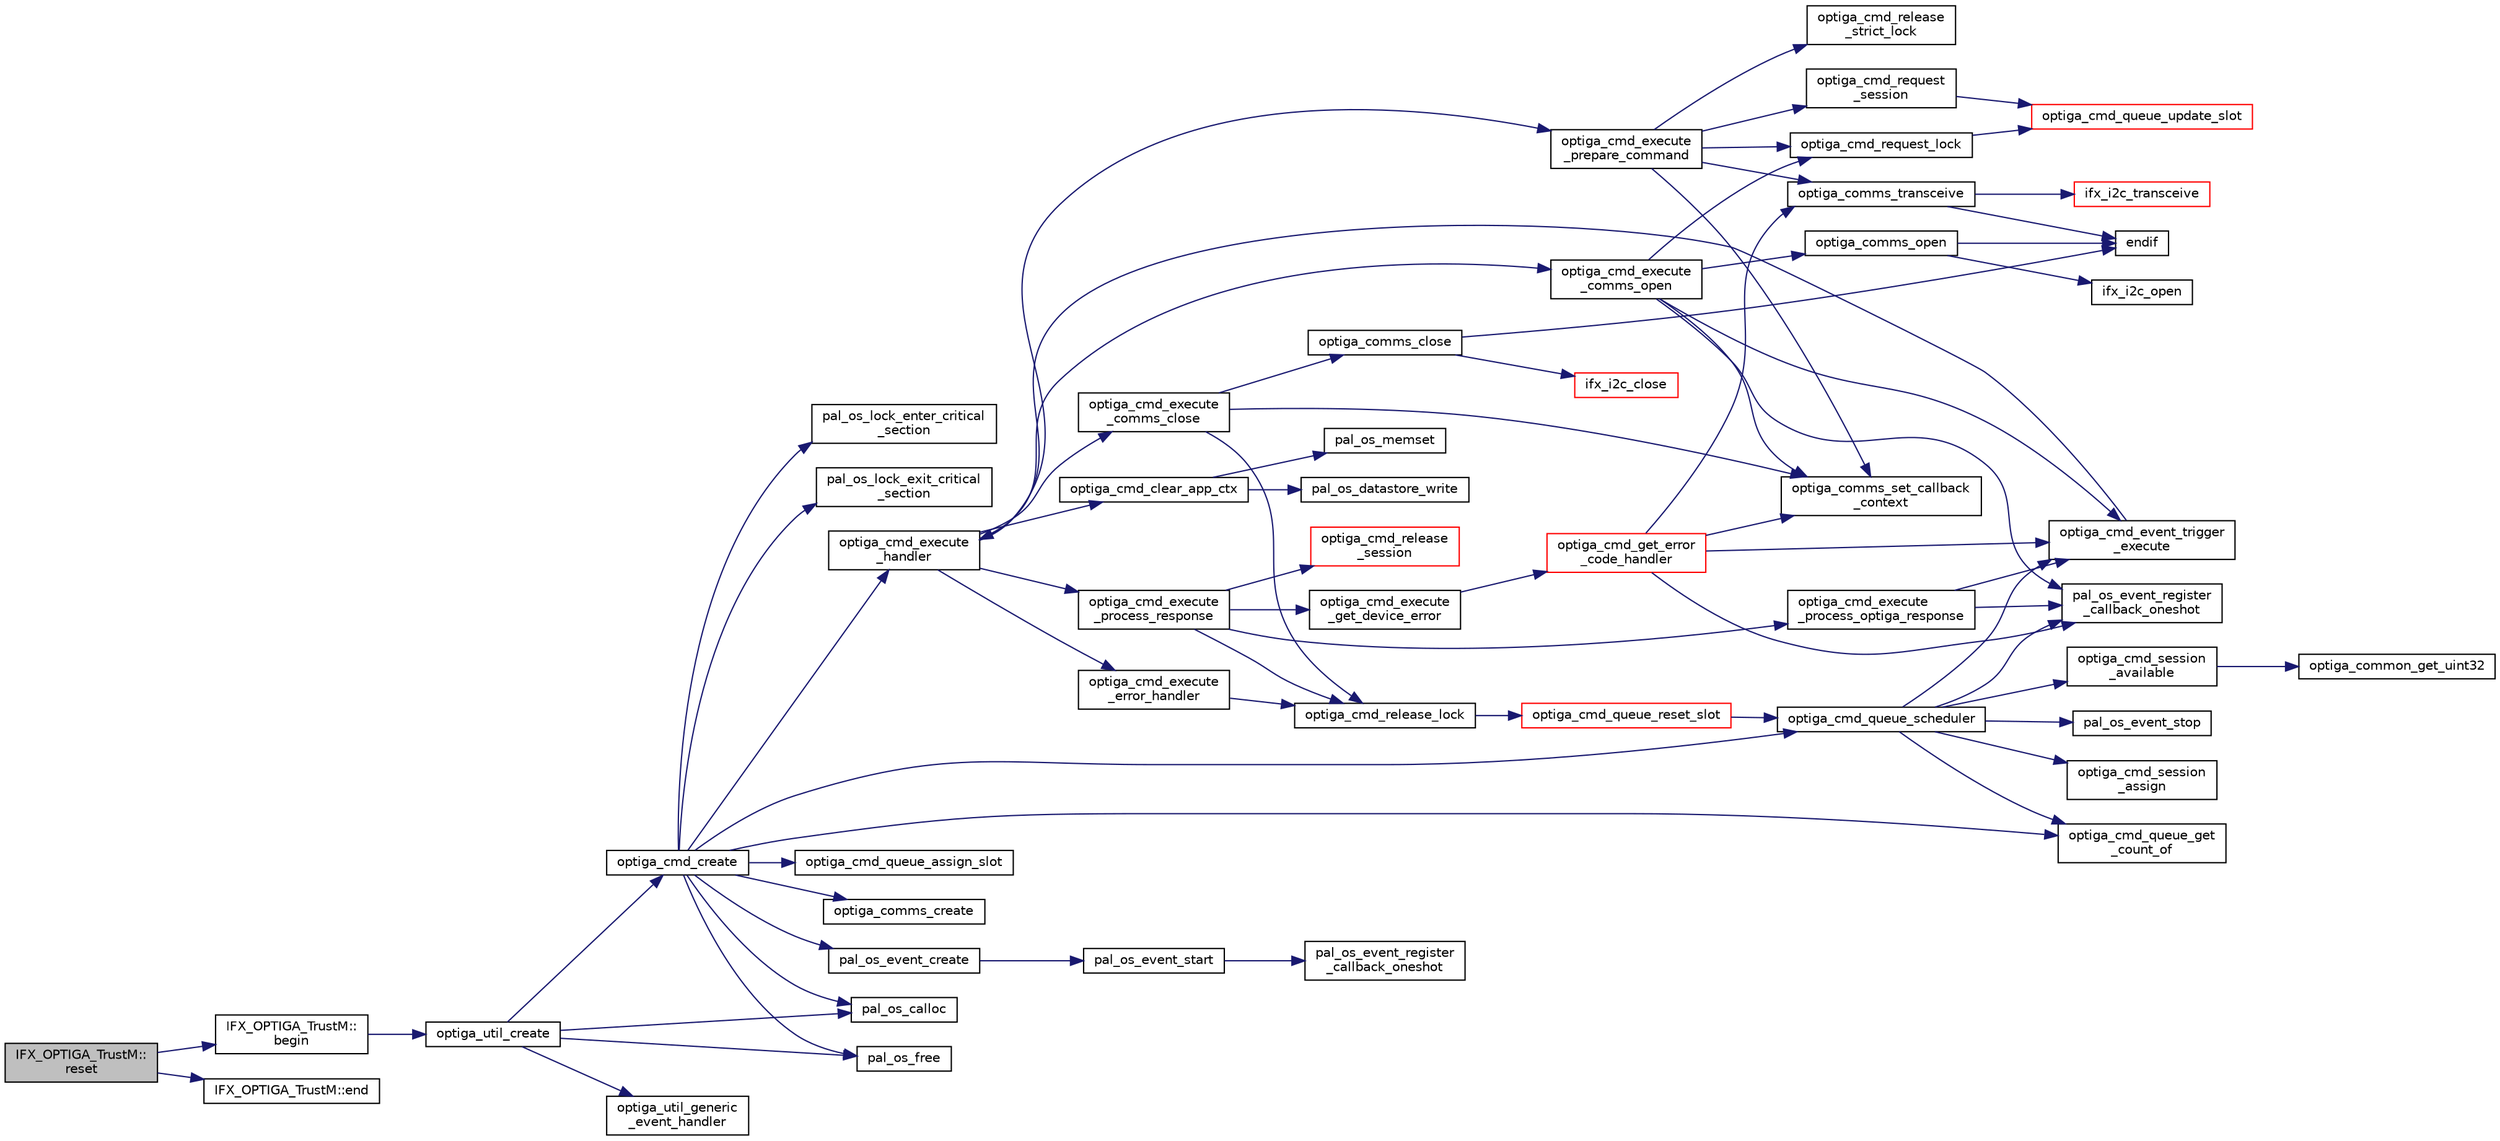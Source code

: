 digraph "IFX_OPTIGA_TrustM::reset"
{
 // LATEX_PDF_SIZE
  edge [fontname="Helvetica",fontsize="10",labelfontname="Helvetica",labelfontsize="10"];
  node [fontname="Helvetica",fontsize="10",shape=record];
  rankdir="LR";
  Node1 [label="IFX_OPTIGA_TrustM::\lreset",height=0.2,width=0.4,color="black", fillcolor="grey75", style="filled", fontcolor="black",tooltip=" "];
  Node1 -> Node2 [color="midnightblue",fontsize="10",style="solid",fontname="Helvetica"];
  Node2 [label="IFX_OPTIGA_TrustM::\lbegin",height=0.2,width=0.4,color="black", fillcolor="white", style="filled",URL="$df/d1c/class_i_f_x___o_p_t_i_g_a___trust_m.html#a30ff3648a12e8edec0b4e6ec21569f4e",tooltip=" "];
  Node2 -> Node3 [color="midnightblue",fontsize="10",style="solid",fontname="Helvetica"];
  Node3 [label="optiga_util_create",height=0.2,width=0.4,color="black", fillcolor="white", style="filled",URL="$d8/dc7/optiga__util_8c.html#a60acdabe4dc8df4eefae0ce76ab7c67a",tooltip="Create an instance of optiga_util_t."];
  Node3 -> Node4 [color="midnightblue",fontsize="10",style="solid",fontname="Helvetica"];
  Node4 [label="optiga_cmd_create",height=0.2,width=0.4,color="black", fillcolor="white", style="filled",URL="$db/dd5/optiga__cmd_8c.html#ad9b403557e63e9dd45553dadfc53a3f9",tooltip="Creates an instance of optiga_cmd_t."];
  Node4 -> Node5 [color="midnightblue",fontsize="10",style="solid",fontname="Helvetica"];
  Node5 [label="optiga_cmd_execute\l_handler",height=0.2,width=0.4,color="black", fillcolor="white", style="filled",URL="$db/dd5/optiga__cmd_8c.html#a59e94e718d9dcda78c222cb69d0c259e",tooltip=" "];
  Node5 -> Node6 [color="midnightblue",fontsize="10",style="solid",fontname="Helvetica"];
  Node6 [label="optiga_cmd_clear_app_ctx",height=0.2,width=0.4,color="black", fillcolor="white", style="filled",URL="$db/dd5/optiga__cmd_8c.html#a5e99bc3c747c8b6294cc50daa8d7b6d8",tooltip=" "];
  Node6 -> Node7 [color="midnightblue",fontsize="10",style="solid",fontname="Helvetica"];
  Node7 [label="pal_os_datastore_write",height=0.2,width=0.4,color="black", fillcolor="white", style="filled",URL="$d1/d1b/pal__os__datastore_8h.html#a214588f1e3ed0af418fd0fef9dc5ef47",tooltip="Writes data to the specified location for a given datastore_id."];
  Node6 -> Node8 [color="midnightblue",fontsize="10",style="solid",fontname="Helvetica"];
  Node8 [label="pal_os_memset",height=0.2,width=0.4,color="black", fillcolor="white", style="filled",URL="$d0/d52/pal__os__memory_8h.html#a5c844a129a0cac70e56000451fa6e7e5",tooltip="Sets the buffer with the given value."];
  Node5 -> Node9 [color="midnightblue",fontsize="10",style="solid",fontname="Helvetica"];
  Node9 [label="optiga_cmd_execute\l_comms_close",height=0.2,width=0.4,color="black", fillcolor="white", style="filled",URL="$db/dd5/optiga__cmd_8c.html#ad9ad2c13110880672cb6aab45b2ab44a",tooltip=" "];
  Node9 -> Node10 [color="midnightblue",fontsize="10",style="solid",fontname="Helvetica"];
  Node10 [label="optiga_cmd_release_lock",height=0.2,width=0.4,color="black", fillcolor="white", style="filled",URL="$db/dd5/optiga__cmd_8c.html#afc23fdafd7900a8ac9f268682086c1ff",tooltip="Releases the OPTIGA cmd lock."];
  Node10 -> Node11 [color="midnightblue",fontsize="10",style="solid",fontname="Helvetica"];
  Node11 [label="optiga_cmd_queue_reset_slot",height=0.2,width=0.4,color="red", fillcolor="white", style="filled",URL="$db/dd5/optiga__cmd_8c.html#a4a1673b6cc81426b34fedd90f5ff8cc6",tooltip=" "];
  Node11 -> Node12 [color="midnightblue",fontsize="10",style="solid",fontname="Helvetica"];
  Node12 [label="optiga_cmd_queue_scheduler",height=0.2,width=0.4,color="black", fillcolor="white", style="filled",URL="$db/dd5/optiga__cmd_8c.html#aa56ff42e570374be3dd2d7999d5727b5",tooltip=" "];
  Node12 -> Node13 [color="midnightblue",fontsize="10",style="solid",fontname="Helvetica"];
  Node13 [label="optiga_cmd_event_trigger\l_execute",height=0.2,width=0.4,color="black", fillcolor="white", style="filled",URL="$db/dd5/optiga__cmd_8c.html#af46a691fca3d4af3df6af3cc25e28dc2",tooltip=" "];
  Node13 -> Node5 [color="midnightblue",fontsize="10",style="solid",fontname="Helvetica"];
  Node12 -> Node14 [color="midnightblue",fontsize="10",style="solid",fontname="Helvetica"];
  Node14 [label="optiga_cmd_queue_get\l_count_of",height=0.2,width=0.4,color="black", fillcolor="white", style="filled",URL="$db/dd5/optiga__cmd_8c.html#ac9cd0a3af0dc03fe57e54a10a0127cb5",tooltip=" "];
  Node12 -> Node15 [color="midnightblue",fontsize="10",style="solid",fontname="Helvetica"];
  Node15 [label="optiga_cmd_session\l_assign",height=0.2,width=0.4,color="black", fillcolor="white", style="filled",URL="$db/dd5/optiga__cmd_8c.html#a2a34259eec328e75a3079228310a6a3a",tooltip=" "];
  Node12 -> Node16 [color="midnightblue",fontsize="10",style="solid",fontname="Helvetica"];
  Node16 [label="optiga_cmd_session\l_available",height=0.2,width=0.4,color="black", fillcolor="white", style="filled",URL="$db/dd5/optiga__cmd_8c.html#aff788322d193fca65f8017ee00b1c0f7",tooltip=" "];
  Node16 -> Node17 [color="midnightblue",fontsize="10",style="solid",fontname="Helvetica"];
  Node17 [label="optiga_common_get_uint32",height=0.2,width=0.4,color="black", fillcolor="white", style="filled",URL="$d3/dc7/optiga__lib__common_8c.html#a224004b9095b93830b73d1a953541030",tooltip="Prepares uint32 [Big endian] type value from the buffer and store."];
  Node12 -> Node18 [color="midnightblue",fontsize="10",style="solid",fontname="Helvetica"];
  Node18 [label="pal_os_event_register\l_callback_oneshot",height=0.2,width=0.4,color="black", fillcolor="white", style="filled",URL="$de/d5e/pal__os__event_8h.html#ae19d426d427610ee4451d6a180f6c1a6",tooltip="Callback registration function to trigger once when timer expires."];
  Node12 -> Node19 [color="midnightblue",fontsize="10",style="solid",fontname="Helvetica"];
  Node19 [label="pal_os_event_stop",height=0.2,width=0.4,color="black", fillcolor="white", style="filled",URL="$de/d5e/pal__os__event_8h.html#a88a29f874121f2813af9be6431b9a70d",tooltip="Stops an os event."];
  Node9 -> Node22 [color="midnightblue",fontsize="10",style="solid",fontname="Helvetica"];
  Node22 [label="optiga_comms_close",height=0.2,width=0.4,color="black", fillcolor="white", style="filled",URL="$dc/d8e/optiga__comms_8h.html#a5ce322d268514da8e1960bbaf99df994",tooltip="Closes the communication channel with OPTIGA."];
  Node22 -> Node23 [color="midnightblue",fontsize="10",style="solid",fontname="Helvetica"];
  Node23 [label="endif",height=0.2,width=0.4,color="black", fillcolor="white", style="filled",URL="$dd/d68/_c_make_lists_8txt.html#a6a936336f6a8d0214665125a465f5ca3",tooltip=" "];
  Node22 -> Node24 [color="midnightblue",fontsize="10",style="solid",fontname="Helvetica"];
  Node24 [label="ifx_i2c_close",height=0.2,width=0.4,color="red", fillcolor="white", style="filled",URL="$de/db2/ifx__i2c_8c.html#af7f75cb230c5aaedcbfa2f33b38e16b2",tooltip="Closes the IFX I2C protocol stack for a given context."];
  Node9 -> Node28 [color="midnightblue",fontsize="10",style="solid",fontname="Helvetica"];
  Node28 [label="optiga_comms_set_callback\l_context",height=0.2,width=0.4,color="black", fillcolor="white", style="filled",URL="$dc/d8e/optiga__comms_8h.html#aeb73e725151006ee548230ff2d401d9e",tooltip="Sets the callers context to OPTIGA comms instance."];
  Node5 -> Node29 [color="midnightblue",fontsize="10",style="solid",fontname="Helvetica"];
  Node29 [label="optiga_cmd_execute\l_comms_open",height=0.2,width=0.4,color="black", fillcolor="white", style="filled",URL="$db/dd5/optiga__cmd_8c.html#ae3a4a7b20a55d7b67415a3d711664ce9",tooltip=" "];
  Node29 -> Node13 [color="midnightblue",fontsize="10",style="solid",fontname="Helvetica"];
  Node29 -> Node30 [color="midnightblue",fontsize="10",style="solid",fontname="Helvetica"];
  Node30 [label="optiga_cmd_request_lock",height=0.2,width=0.4,color="black", fillcolor="white", style="filled",URL="$db/dd5/optiga__cmd_8c.html#ac35757eba8466eb1396b30ba1eee9b70",tooltip=" "];
  Node30 -> Node31 [color="midnightblue",fontsize="10",style="solid",fontname="Helvetica"];
  Node31 [label="optiga_cmd_queue_update_slot",height=0.2,width=0.4,color="red", fillcolor="white", style="filled",URL="$db/dd5/optiga__cmd_8c.html#ab8ab7c8dd1ffcb0b11d5db4b0be11274",tooltip=" "];
  Node29 -> Node33 [color="midnightblue",fontsize="10",style="solid",fontname="Helvetica"];
  Node33 [label="optiga_comms_open",height=0.2,width=0.4,color="black", fillcolor="white", style="filled",URL="$dc/d8e/optiga__comms_8h.html#a25381850ca6a6e94fefa550c66bfeb35",tooltip="Opens the communication channel with OPTIGA."];
  Node33 -> Node23 [color="midnightblue",fontsize="10",style="solid",fontname="Helvetica"];
  Node33 -> Node34 [color="midnightblue",fontsize="10",style="solid",fontname="Helvetica"];
  Node34 [label="ifx_i2c_open",height=0.2,width=0.4,color="black", fillcolor="white", style="filled",URL="$de/db2/ifx__i2c_8c.html#a1b6ef08b044c3d93203043f85fd96849",tooltip="Initializes the IFX I2C protocol stack for a given context."];
  Node29 -> Node28 [color="midnightblue",fontsize="10",style="solid",fontname="Helvetica"];
  Node29 -> Node18 [color="midnightblue",fontsize="10",style="solid",fontname="Helvetica"];
  Node5 -> Node35 [color="midnightblue",fontsize="10",style="solid",fontname="Helvetica"];
  Node35 [label="optiga_cmd_execute\l_error_handler",height=0.2,width=0.4,color="black", fillcolor="white", style="filled",URL="$db/dd5/optiga__cmd_8c.html#ac8e4b960fe1636da31ee29558be0bc3f",tooltip=" "];
  Node35 -> Node10 [color="midnightblue",fontsize="10",style="solid",fontname="Helvetica"];
  Node5 -> Node36 [color="midnightblue",fontsize="10",style="solid",fontname="Helvetica"];
  Node36 [label="optiga_cmd_execute\l_prepare_command",height=0.2,width=0.4,color="black", fillcolor="white", style="filled",URL="$db/dd5/optiga__cmd_8c.html#aa9ed358c9842cc61375644b9c062a944",tooltip=" "];
  Node36 -> Node37 [color="midnightblue",fontsize="10",style="solid",fontname="Helvetica"];
  Node37 [label="optiga_cmd_release\l_strict_lock",height=0.2,width=0.4,color="black", fillcolor="white", style="filled",URL="$db/dd5/optiga__cmd_8c.html#a6dce5aaef54800aa22b8689b1ba4d95c",tooltip=" "];
  Node36 -> Node30 [color="midnightblue",fontsize="10",style="solid",fontname="Helvetica"];
  Node36 -> Node38 [color="midnightblue",fontsize="10",style="solid",fontname="Helvetica"];
  Node38 [label="optiga_cmd_request\l_session",height=0.2,width=0.4,color="black", fillcolor="white", style="filled",URL="$db/dd5/optiga__cmd_8c.html#a85345f4362095662a5d535c41bf950ef",tooltip=" "];
  Node38 -> Node31 [color="midnightblue",fontsize="10",style="solid",fontname="Helvetica"];
  Node36 -> Node28 [color="midnightblue",fontsize="10",style="solid",fontname="Helvetica"];
  Node36 -> Node39 [color="midnightblue",fontsize="10",style="solid",fontname="Helvetica"];
  Node39 [label="optiga_comms_transceive",height=0.2,width=0.4,color="black", fillcolor="white", style="filled",URL="$dc/d8e/optiga__comms_8h.html#a1dd08c8bc88bb26306bb24c6cdc98750",tooltip="Sends and receives the APDU."];
  Node39 -> Node23 [color="midnightblue",fontsize="10",style="solid",fontname="Helvetica"];
  Node39 -> Node40 [color="midnightblue",fontsize="10",style="solid",fontname="Helvetica"];
  Node40 [label="ifx_i2c_transceive",height=0.2,width=0.4,color="red", fillcolor="white", style="filled",URL="$de/db2/ifx__i2c_8c.html#a7498db56439379fc5b73a5aab3234376",tooltip="Sends a command and receives a response for the command."];
  Node5 -> Node60 [color="midnightblue",fontsize="10",style="solid",fontname="Helvetica"];
  Node60 [label="optiga_cmd_execute\l_process_response",height=0.2,width=0.4,color="black", fillcolor="white", style="filled",URL="$db/dd5/optiga__cmd_8c.html#a182aec794c580d3ff03ce7b1becb9f18",tooltip=" "];
  Node60 -> Node61 [color="midnightblue",fontsize="10",style="solid",fontname="Helvetica"];
  Node61 [label="optiga_cmd_execute\l_get_device_error",height=0.2,width=0.4,color="black", fillcolor="white", style="filled",URL="$db/dd5/optiga__cmd_8c.html#ae8df9cf44928782fefbf41d7b64198a2",tooltip=" "];
  Node61 -> Node62 [color="midnightblue",fontsize="10",style="solid",fontname="Helvetica"];
  Node62 [label="optiga_cmd_get_error\l_code_handler",height=0.2,width=0.4,color="red", fillcolor="white", style="filled",URL="$db/dd5/optiga__cmd_8c.html#a1585255999f9f369ea482dccf64002aa",tooltip=" "];
  Node62 -> Node13 [color="midnightblue",fontsize="10",style="solid",fontname="Helvetica"];
  Node62 -> Node28 [color="midnightblue",fontsize="10",style="solid",fontname="Helvetica"];
  Node62 -> Node39 [color="midnightblue",fontsize="10",style="solid",fontname="Helvetica"];
  Node62 -> Node18 [color="midnightblue",fontsize="10",style="solid",fontname="Helvetica"];
  Node60 -> Node65 [color="midnightblue",fontsize="10",style="solid",fontname="Helvetica"];
  Node65 [label="optiga_cmd_execute\l_process_optiga_response",height=0.2,width=0.4,color="black", fillcolor="white", style="filled",URL="$db/dd5/optiga__cmd_8c.html#a0745b183d1d0461113060293d2bb0018",tooltip=" "];
  Node65 -> Node13 [color="midnightblue",fontsize="10",style="solid",fontname="Helvetica"];
  Node65 -> Node18 [color="midnightblue",fontsize="10",style="solid",fontname="Helvetica"];
  Node60 -> Node10 [color="midnightblue",fontsize="10",style="solid",fontname="Helvetica"];
  Node60 -> Node66 [color="midnightblue",fontsize="10",style="solid",fontname="Helvetica"];
  Node66 [label="optiga_cmd_release\l_session",height=0.2,width=0.4,color="red", fillcolor="white", style="filled",URL="$db/dd5/optiga__cmd_8c.html#a0b7d1c48bdcbfa2513945948f44eb544",tooltip=" "];
  Node4 -> Node68 [color="midnightblue",fontsize="10",style="solid",fontname="Helvetica"];
  Node68 [label="optiga_cmd_queue_assign_slot",height=0.2,width=0.4,color="black", fillcolor="white", style="filled",URL="$db/dd5/optiga__cmd_8c.html#a95efb5be023053bad88070dbf092f156",tooltip=" "];
  Node4 -> Node14 [color="midnightblue",fontsize="10",style="solid",fontname="Helvetica"];
  Node4 -> Node12 [color="midnightblue",fontsize="10",style="solid",fontname="Helvetica"];
  Node4 -> Node69 [color="midnightblue",fontsize="10",style="solid",fontname="Helvetica"];
  Node69 [label="optiga_comms_create",height=0.2,width=0.4,color="black", fillcolor="white", style="filled",URL="$dc/d8e/optiga__comms_8h.html#a10e4d7df75879de4253992334aac0e03",tooltip="Provides the singleton OPTIGA instance."];
  Node4 -> Node70 [color="midnightblue",fontsize="10",style="solid",fontname="Helvetica"];
  Node70 [label="pal_os_calloc",height=0.2,width=0.4,color="black", fillcolor="white", style="filled",URL="$d0/d52/pal__os__memory_8h.html#a541c2e826d5b2f03e06778ee23fabde0",tooltip="Allocates a block of memory specified by the block size and return the pointer to it."];
  Node4 -> Node71 [color="midnightblue",fontsize="10",style="solid",fontname="Helvetica"];
  Node71 [label="pal_os_event_create",height=0.2,width=0.4,color="black", fillcolor="white", style="filled",URL="$de/d5e/pal__os__event_8h.html#aa77b6269bfa90e1e2a84ce42330e7919",tooltip="Create an os event."];
  Node71 -> Node72 [color="midnightblue",fontsize="10",style="solid",fontname="Helvetica"];
  Node72 [label="pal_os_event_start",height=0.2,width=0.4,color="black", fillcolor="white", style="filled",URL="$d1/dcc/pal__os__event__arduino_8cpp.html#a6b849216af439749a5c26ee1e7c9f3af",tooltip="Start an os event."];
  Node72 -> Node21 [color="midnightblue",fontsize="10",style="solid",fontname="Helvetica"];
  Node21 [label="pal_os_event_register\l_callback_oneshot",height=0.2,width=0.4,color="black", fillcolor="white", style="filled",URL="$d1/dcc/pal__os__event__arduino_8cpp.html#ae19d426d427610ee4451d6a180f6c1a6",tooltip="Callback registration function to trigger once when timer expires."];
  Node4 -> Node73 [color="midnightblue",fontsize="10",style="solid",fontname="Helvetica"];
  Node73 [label="pal_os_free",height=0.2,width=0.4,color="black", fillcolor="white", style="filled",URL="$d0/d52/pal__os__memory_8h.html#aaed6ed41577e2d656531aff2b86f1bd5",tooltip="Frees the block of memory specified by the block pointer."];
  Node4 -> Node74 [color="midnightblue",fontsize="10",style="solid",fontname="Helvetica"];
  Node74 [label="pal_os_lock_enter_critical\l_section",height=0.2,width=0.4,color="black", fillcolor="white", style="filled",URL="$d0/d76/pal__os__lock_8h.html#a2d3ebadf2e4e8344af0b2ff56185c774",tooltip="To enter critical section."];
  Node4 -> Node75 [color="midnightblue",fontsize="10",style="solid",fontname="Helvetica"];
  Node75 [label="pal_os_lock_exit_critical\l_section",height=0.2,width=0.4,color="black", fillcolor="white", style="filled",URL="$d0/d76/pal__os__lock_8h.html#aa6f24cac1961b43eae3cacb63fbf0ec9",tooltip="To exit critical section."];
  Node3 -> Node76 [color="midnightblue",fontsize="10",style="solid",fontname="Helvetica"];
  Node76 [label="optiga_util_generic\l_event_handler",height=0.2,width=0.4,color="black", fillcolor="white", style="filled",URL="$d8/dc7/optiga__util_8c.html#a5cbd401bf398690626e62a35b1743437",tooltip=" "];
  Node3 -> Node70 [color="midnightblue",fontsize="10",style="solid",fontname="Helvetica"];
  Node3 -> Node73 [color="midnightblue",fontsize="10",style="solid",fontname="Helvetica"];
  Node1 -> Node77 [color="midnightblue",fontsize="10",style="solid",fontname="Helvetica"];
  Node77 [label="IFX_OPTIGA_TrustM::end",height=0.2,width=0.4,color="black", fillcolor="white", style="filled",URL="$df/d1c/class_i_f_x___o_p_t_i_g_a___trust_m.html#aeb13159406a9dccef8d81e9a074438d2",tooltip="Ends communication with the Optiga Trust M."];
}
